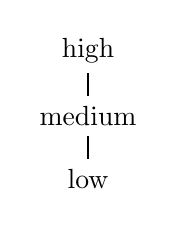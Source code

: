 \begin{tikzcd}[row sep=0.3cm]
    \text{high} \\
    \text{medium} \arrow[u,dash] \\
    \text{low} \arrow[u,dash]
\end{tikzcd}
